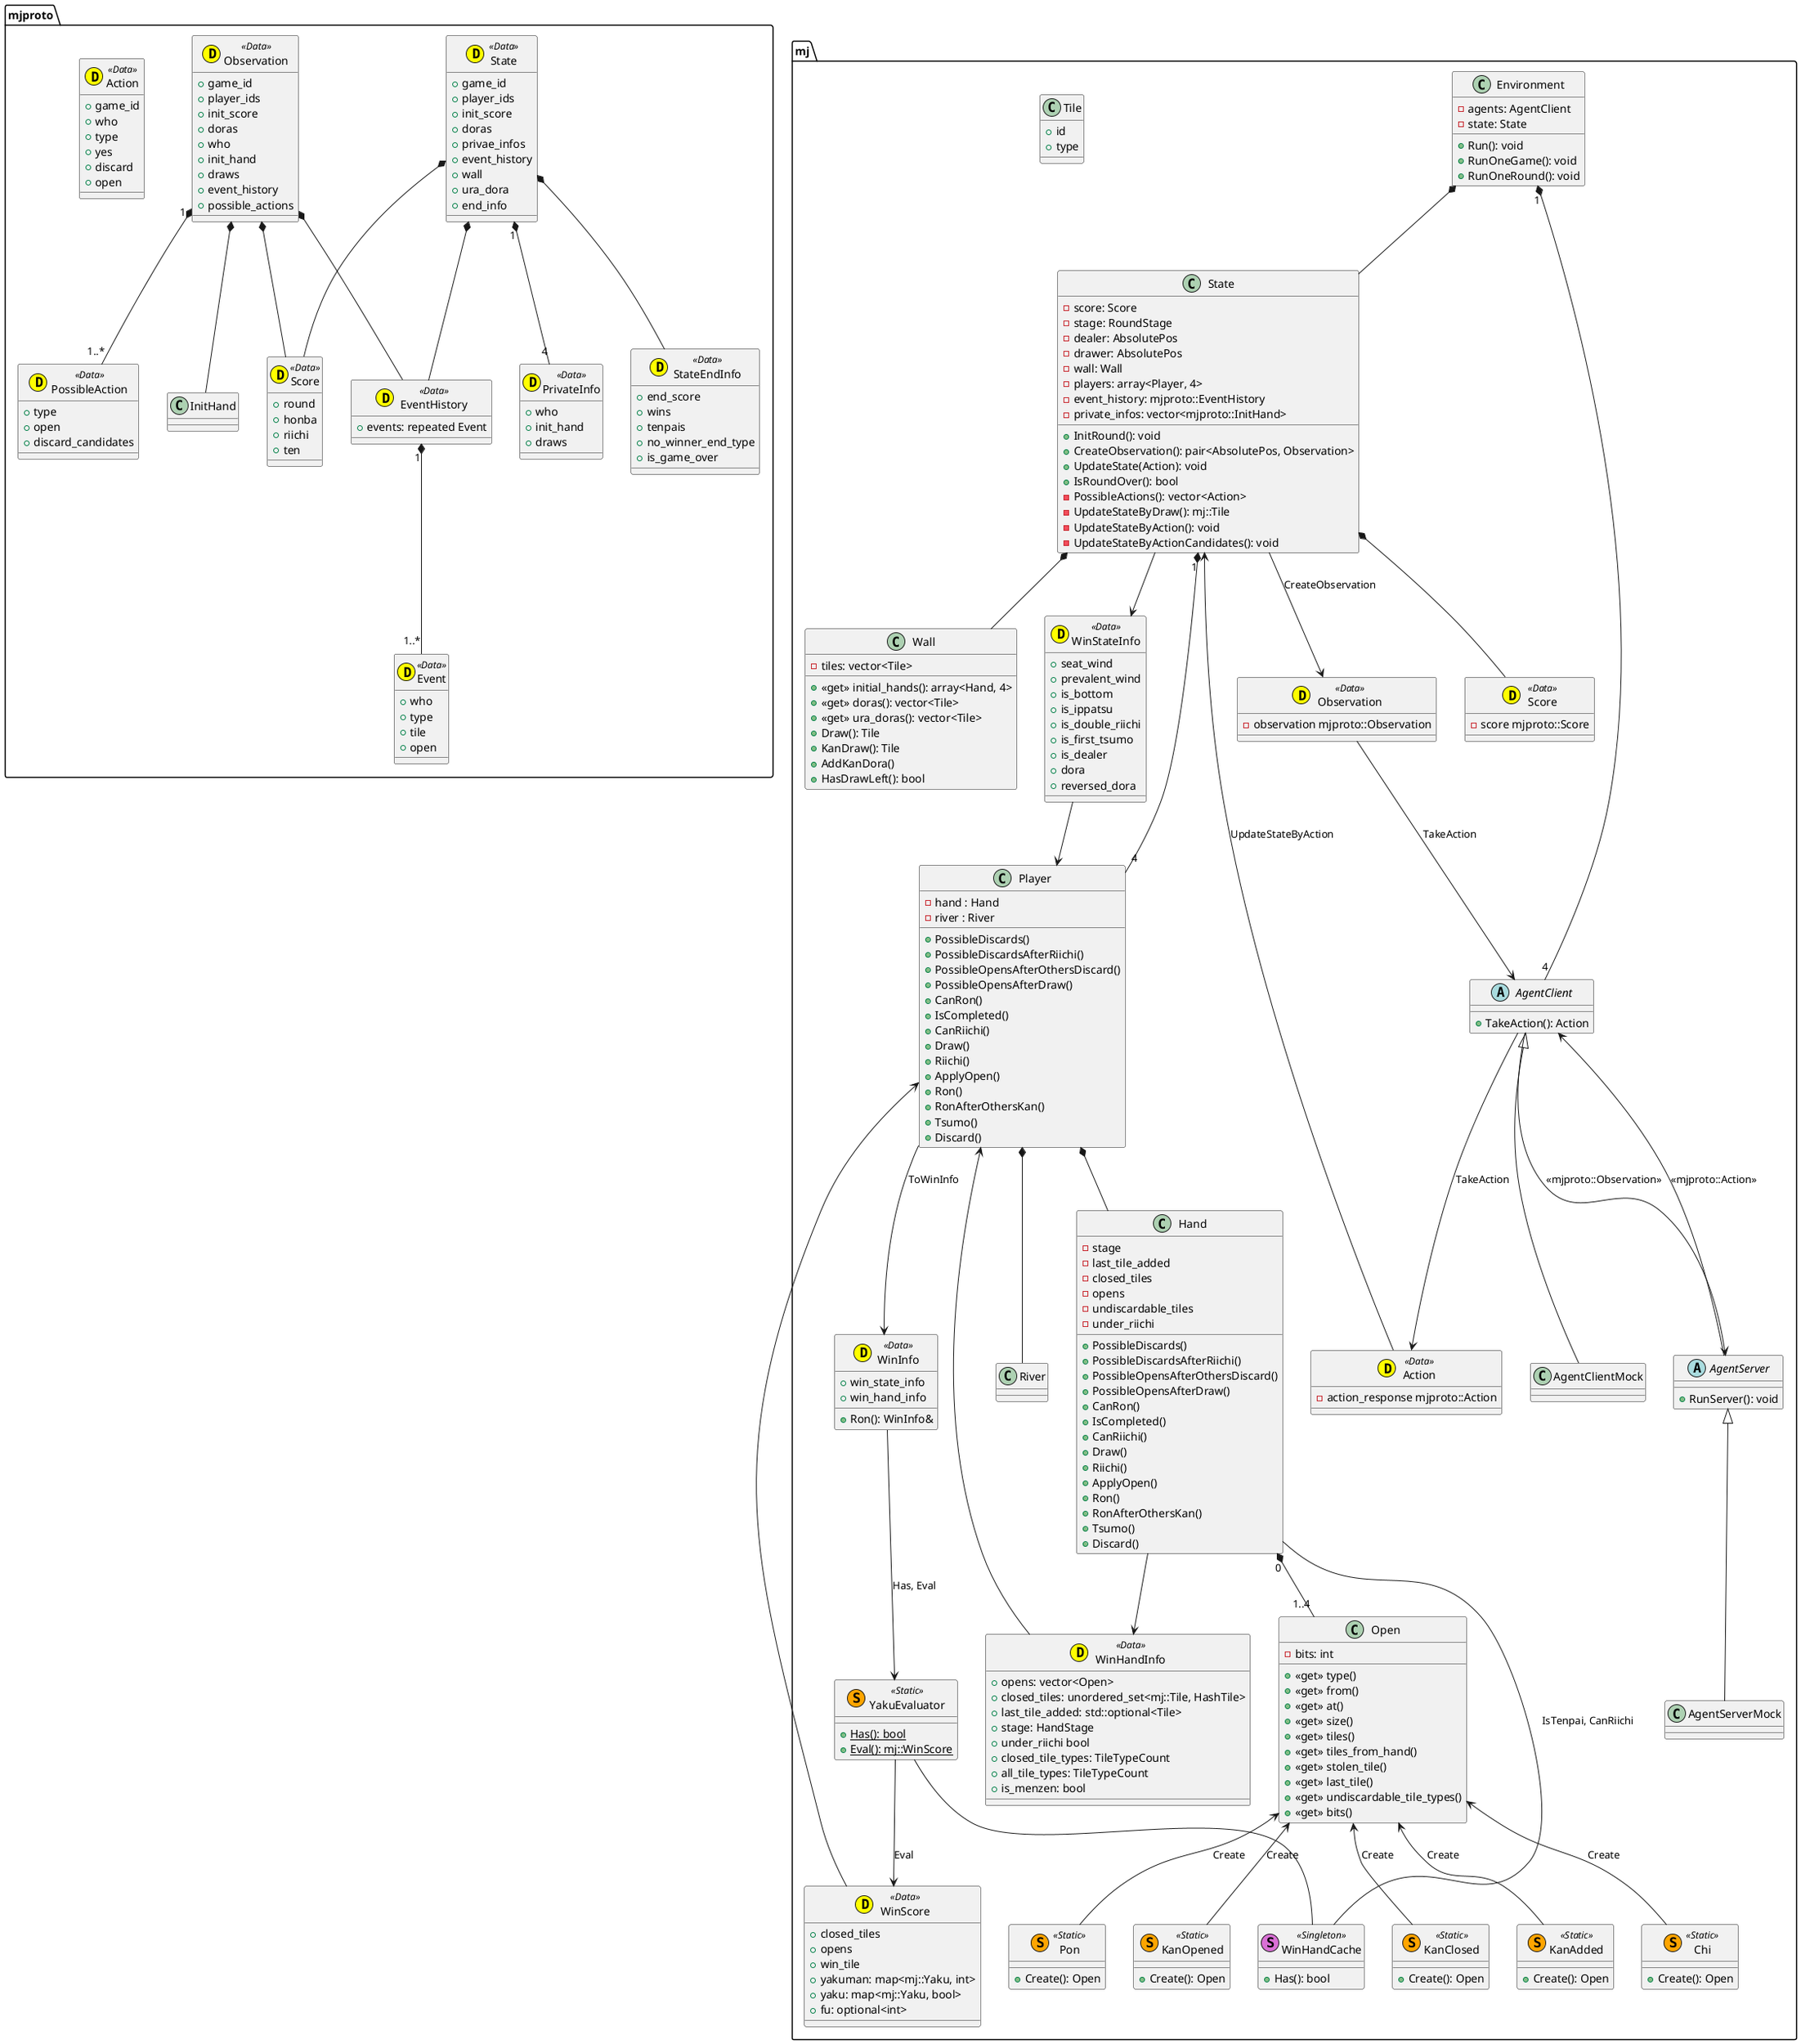 @startuml

set namespaceSeparator ::

class mjproto::Score <<(D,yellow) Data>> {
  + round
  + honba 
  + riichi 
  + ten 
}

class mjproto::Event <<(D,yellow) Data>> {
  + who
  + type 
  + tile
  + open
}

class mjproto::EventHistory <<(D,yellow) Data>> {
  + events: repeated Event
}

class mjproto::PrivateInfo <<(D,yellow) Data>> {
  + who
  + init_hand
  + draws
}

class mjproto::PossibleAction <<(D,yellow) Data>> {
  + type
  + open 
  + discard_candidates
}

class mjproto::State <<(D,yellow) Data>> {
  + game_id
  + player_ids
  + init_score
  + doras
  + privae_infos
  + event_history
  + wall
  + ura_dora
  + end_info
} 

class mjproto::StateEndInfo <<(D,yellow) Data>> {
  + end_score
  + wins
  + tenpais 
  + no_winner_end_type
  + is_game_over
}

class mjproto::Observation <<(D,yellow) Data>> {
  + game_id
  + player_ids
  + init_score
  + doras
  + who
  + init_hand
  + draws
  + event_history
  + possible_actions
}

class mjproto::Action <<(D,yellow) Data>> { 
  + game_id 
  + who
  + type
  + yes
  + discard
  + open
}

mjproto::Observation *-- mjproto::Score
mjproto::Observation *-- mjproto::EventHistory
mjproto::Observation *-- mjproto::InitHand
mjproto::Observation "1" *-- "1..*" mjproto::PossibleAction

mjproto::State *-- mjproto::Score
mjproto::State *-- mjproto::EventHistory
mjproto::State "1" *-- "4" mjproto::PrivateInfo
mjproto::State *-- mjproto::StateEndInfo

mjproto::EventHistory "1" *-- "1..*" mjproto::Event


class mj::Environment {
    - agents: AgentClient
    - state: State
    + Run(): void
    + RunOneGame(): void
    + RunOneRound(): void
}

class mj::YakuEvaluator <<(S,orange) Static>> {
    + {static} Has(): bool
    + {static} Eval(): mj::WinScore
}

class mj::WinHandCache <<(S,orchid) Singleton>> {
    + Has(): bool
}

class mj::WinStateInfo <<(D,yellow) Data>> {
    + seat_wind
    + prevalent_wind
    + is_bottom
    + is_ippatsu
    + is_double_riichi
    + is_first_tsumo
    + is_dealer
    + dora
    + reversed_dora
}

class mj::WinInfo <<(D,yellow) Data>> {
    + win_state_info
    + win_hand_info
    + Ron(): WinInfo&
}

class mj::WinScore <<(D,yellow) Data>> {
    + closed_tiles
    + opens
    + win_tile
    + yakuman: map<mj::Yaku, int>
    + yaku: map<mj::Yaku, bool>
    + fu: optional<int>
}

class mj::WinHandInfo <<(D,yellow) Data>> {
    + opens: vector<Open>
    + closed_tiles: unordered_set<mj::Tile, HashTile> 
    + last_tile_added: std::optional<Tile> 
    + stage: HandStage 
    + under_riichi bool 
    + closed_tile_types: TileTypeCount 
    + all_tile_types: TileTypeCount 
    + is_menzen: bool
}

class mj::State {
    - score: Score
    - stage: RoundStage
    - dealer: AbsolutePos
    - drawer: AbsolutePos
    - wall: Wall
    - players: array<Player, 4>
    - event_history: mjproto::EventHistory
    - private_infos: vector<mjproto::InitHand>
    + InitRound(): void
    + CreateObservation(): pair<AbsolutePos, Observation>
    + UpdateState(Action): void
    + IsRoundOver(): bool
    - PossibleActions(): vector<Action>
    - UpdateStateByDraw(): mj::Tile
    - UpdateStateByAction(): void
    - UpdateStateByActionCandidates(): void
}

class mj::Player {
    - hand : Hand
    - river : River
    + PossibleDiscards()
    + PossibleDiscardsAfterRiichi()
    + PossibleOpensAfterOthersDiscard()
    + PossibleOpensAfterDraw()
    + CanRon()
    + IsCompleted()
    + CanRiichi()
    + Draw()
    + Riichi()
    + ApplyOpen()
    + Ron()
    + RonAfterOthersKan()
    + Tsumo()
    + Discard()
}

class mj::Observation <<(D,yellow) Data>> {
    - observation mjproto::Observation
}

abstract class mj::AgentClient {
    + TakeAction(): Action
}

class mj::AgentClientMock {

}

abstract class mj::AgentServer {
    + RunServer(): void
}

class mj::AgentServerMock{

}

class mj::Score <<(D,yellow) Data>> {
    - score mjproto::Score
}

class mj::Wall {
    - tiles: vector<Tile>
    + <<get>> initial_hands(): array<Hand, 4>
    + <<get>> doras(): vector<Tile>
    + <<get>> ura_doras(): vector<Tile>
    + Draw(): Tile
    + KanDraw(): Tile
    + AddKanDora()
    + HasDrawLeft(): bool
}

class mj::River {

} 

class mj::Action <<(D,yellow) Data>> {
    - action_response mjproto::Action
}

class mj::Hand {
    - stage
    - last_tile_added
    - closed_tiles
    - opens
    - undiscardable_tiles
    - under_riichi
    + PossibleDiscards()
    + PossibleDiscardsAfterRiichi()
    + PossibleOpensAfterOthersDiscard()
    + PossibleOpensAfterDraw()
    + CanRon()
    + IsCompleted()
    + CanRiichi()
    + Draw()
    + Riichi()
    + ApplyOpen()
    + Ron()
    + RonAfterOthersKan()
    + Tsumo()
    + Discard()

}

class mj::Open {
    - bits: int
    + <<get>> type()
    + <<get>> from()
    + <<get>> at()
    + <<get>> size()
    + <<get>> tiles()
    + <<get>> tiles_from_hand()
    + <<get>> stolen_tile()
    + <<get>> last_tile()
    + <<get>> undiscardable_tile_types()
    + <<get>> bits()
}

class mj::Chi <<(S,orange) Static>> {
    + Create(): Open
}

class mj::Pon <<(S,orange) Static>> {
    + Create(): Open
}

class mj::KanOpened <<(S,orange) Static>> {
    + Create(): Open
}

class mj::KanClosed <<(S,orange) Static>> {
    + Create(): Open
}

class mj::KanAdded <<(S,orange) Static>> {
    + Create(): Open
}

class mj::Tile {
    + id
    + type
}


mj::Environment "1" *-- "4" mj::AgentClient
mj::Environment *-- mj::State 

mj::State <-- mj::Action : UpdateStateByAction
mj::State *-- mj::Score 
mj::State *-- mj::Wall
mj::State "1" *-- "4" mj::Player
mj::State --> mj::Observation : CreateObservation
mj::State --> mj::WinStateInfo

mj::WinStateInfo --> mj::Player

mj::Observation --> mj::AgentClient : TakeAction

mj::Player *-- mj::Hand
mj::Player *-- mj::River 
mj::Player --> mj::WinInfo : ToWinInfo

mj::Hand "0" *-- "1..4" mj::Open
mj::Hand --> mj::WinHandInfo
mj::Hand -- mj::WinHandCache : IsTenpai, CanRiichi

mj::WinHandInfo --> mj::Player

mj::Open <-- mj::Chi : Create
mj::Open <-- mj::Pon : Create
mj::Open <-- mj::KanClosed : Create
mj::Open <-- mj::KanOpened : Create
mj::Open <-- mj::KanAdded : Create

mj::WinInfo --> mj::YakuEvaluator : Has, Eval

mj::YakuEvaluator -- mj::WinHandCache
mj::YakuEvaluator --> mj::WinScore : Eval

mj::WinScore --> mj::Player

mj::AgentClient --> mj::AgentServer : <<mjproto::Observation>>
mj::AgentClient --> mj::Action : TakeAction
mj::AgentClient <|-- mj::AgentClientMock

mj::AgentServer --> mj::AgentClient : <<mjproto::Action>>
mj::AgentServer <|-- mj::AgentServerMock


@enduml